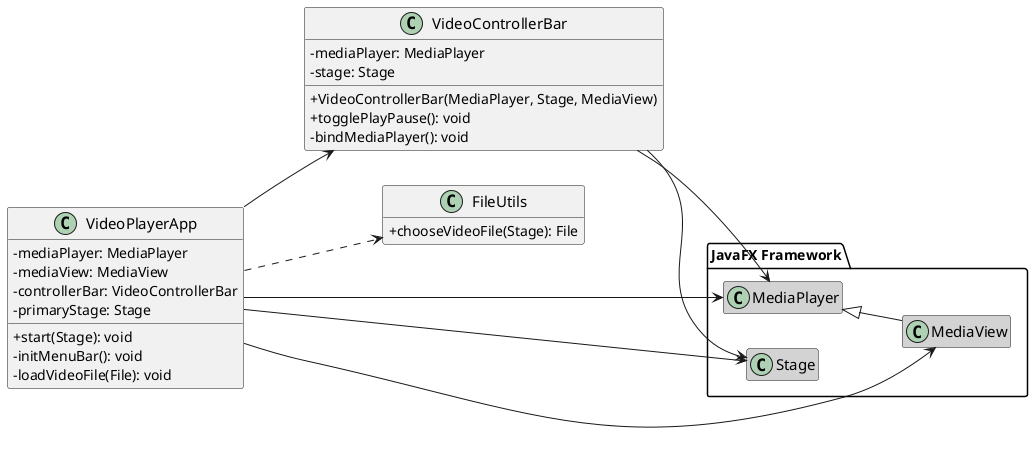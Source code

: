 @startuml
skinparam classFontSize 15
skinparam classAttributeIconSize 0
left to right direction

class VideoPlayerApp {
  - mediaPlayer: MediaPlayer
  - mediaView: MediaView
  - controllerBar: VideoControllerBar
  - primaryStage: Stage
  + start(Stage): void
  - initMenuBar(): void
  - loadVideoFile(File): void
}

class VideoControllerBar {
  - mediaPlayer: MediaPlayer
  - stage: Stage
  + VideoControllerBar(MediaPlayer, Stage, MediaView)
  + togglePlayPause(): void
  - bindMediaPlayer(): void
}

class FileUtils {
  + chooseVideoFile(Stage): File
}

package "JavaFX Framework" {
  class MediaPlayer #lightgray
  class Stage #lightgray
  class MediaView #lightgray
}

VideoPlayerApp --> VideoControllerBar 
VideoPlayerApp ..> FileUtils
VideoPlayerApp --> MediaPlayer
VideoPlayerApp --> Stage
VideoPlayerApp --> MediaView

VideoControllerBar --> MediaPlayer
VideoControllerBar --> Stage

MediaPlayer <|-- MediaView

hide empty members
@enduml
